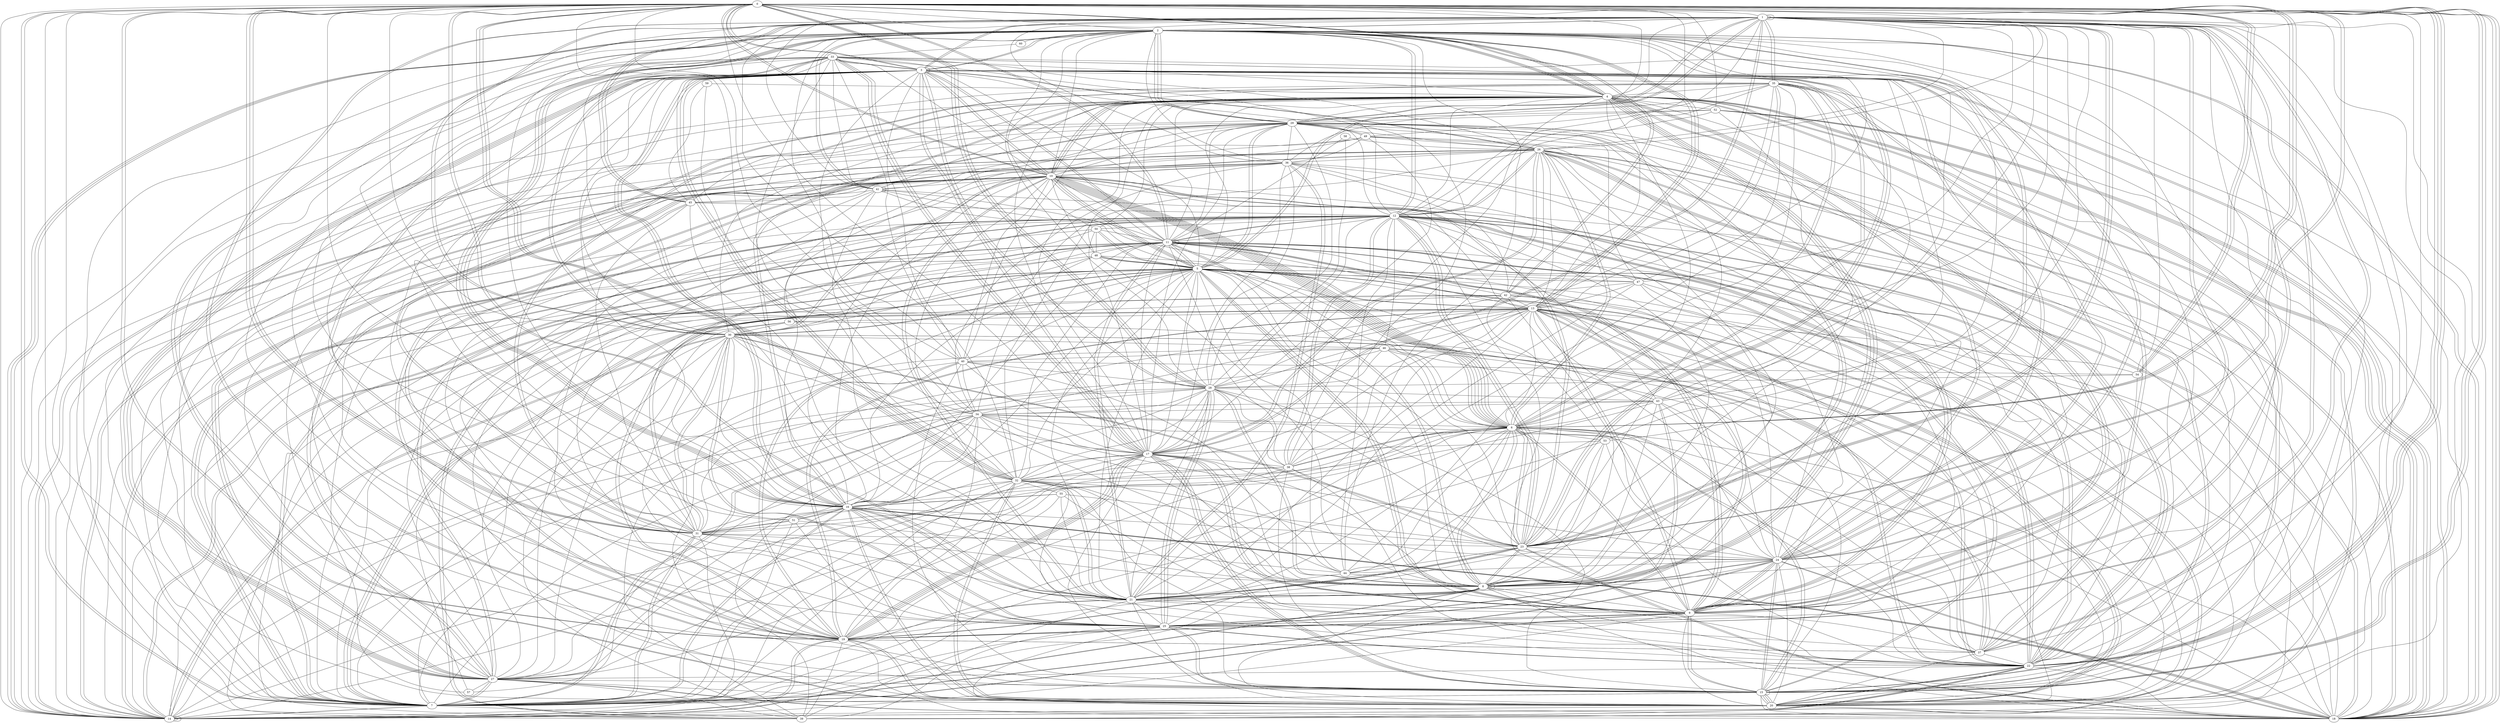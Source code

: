 graph G {
0;
1;
2;
3;
4;
5;
6;
7;
8;
9;
10;
11;
12;
13;
14;
15;
16;
17;
18;
19;
20;
21;
22;
23;
24;
25;
26;
27;
28;
29;
30;
31;
32;
33;
34;
35;
36;
37;
38;
39;
40;
41;
42;
43;
44;
45;
46;
47;
48;
49;
50;
51;
52;
53;
54;
55;
56;
57;
58;
59;
60;
49--36 ;
8--32 ;
17--1 ;
47--2 ;
13--2 ;
9--21 ;
27--6 ;
13--7 ;
33--10 ;
40--5 ;
22--14 ;
1--6 ;
11--11 ;
17--40 ;
22--0 ;
7--14 ;
31--12 ;
1--47 ;
2--18 ;
3--16 ;
6--23 ;
29--49 ;
36--39 ;
37--29 ;
0--37 ;
41--41 ;
24--4 ;
20--47 ;
3--12 ;
17--38 ;
12--14 ;
51--3 ;
0--28 ;
20--32 ;
14--34 ;
16--18 ;
14--10 ;
28--43 ;
0--30 ;
3--1 ;
7--0 ;
32--28 ;
1--5 ;
19--5 ;
4--0 ;
0--4 ;
15--24 ;
1--29 ;
7--14 ;
4--33 ;
13--7 ;
11--30 ;
16--51 ;
30--5 ;
25--30 ;
34--31 ;
43--25 ;
34--19 ;
29--16 ;
12--7 ;
54--0 ;
10--5 ;
27--39 ;
23--0 ;
11--9 ;
45--1 ;
11--21 ;
20--4 ;
21--13 ;
21--10 ;
36--29 ;
4--2 ;
1--9 ;
5--11 ;
14--0 ;
8--24 ;
36--28 ;
28--2 ;
17--3 ;
16--5 ;
44--23 ;
23--12 ;
18--6 ;
52--29 ;
23--1 ;
13--22 ;
0--18 ;
8--19 ;
4--9 ;
17--26 ;
41--45 ;
1--54 ;
12--50 ;
30--39 ;
21--36 ;
19--21 ;
8--29 ;
55--23 ;
7--34 ;
19--8 ;
15--28 ;
20--42 ;
43--2 ;
31--33 ;
17--28 ;
34--44 ;
12--8 ;
45--12 ;
16--30 ;
0--40 ;
18--52 ;
28--38 ;
10--40 ;
4--52 ;
33--31 ;
12--37 ;
19--40 ;
19--25 ;
17--30 ;
13--2 ;
41--2 ;
21--2 ;
11--22 ;
2--29 ;
54--28 ;
19--9 ;
11--0 ;
12--31 ;
5--10 ;
23--3 ;
15--24 ;
16--4 ;
4--10 ;
19--36 ;
27--15 ;
5--18 ;
2--40 ;
44--1 ;
39--13 ;
35--31 ;
27--34 ;
12--7 ;
19--0 ;
26--15 ;
30--4 ;
9--11 ;
52--12 ;
1--37 ;
6--22 ;
47--42 ;
13--34 ;
3--27 ;
10--6 ;
46--13 ;
2--36 ;
37--30 ;
12--37 ;
26--15 ;
12--26 ;
25--1 ;
36--42 ;
8--28 ;
57--13 ;
46--28 ;
23--12 ;
2--60 ;
28--16 ;
10--22 ;
18--52 ;
40--3 ;
38--33 ;
5--19 ;
29--5 ;
1--3 ;
30--46 ;
0--21 ;
18--33 ;
38--22 ;
3--20 ;
1--18 ;
51--31 ;
9--5 ;
33--3 ;
55--27 ;
17--19 ;
53--8 ;
3--16 ;
17--19 ;
6--38 ;
25--13 ;
19--6 ;
11--3 ;
25--31 ;
9--35 ;
22--17 ;
5--10 ;
0--31 ;
24--9 ;
27--45 ;
33--24 ;
24--49 ;
16--2 ;
18--27 ;
25--39 ;
48--50 ;
24--6 ;
51--20 ;
31--45 ;
38--14 ;
13--13 ;
10--23 ;
14--2 ;
23--12 ;
16--0 ;
20--27 ;
3--18 ;
30--19 ;
14--11 ;
19--1 ;
18--0 ;
37--13 ;
11--48 ;
54--0 ;
5--6 ;
20--16 ;
11--0 ;
4--1 ;
9--25 ;
35--4 ;
12--29 ;
43--25 ;
28--3 ;
45--4 ;
54--0 ;
21--41 ;
22--16 ;
11--12 ;
15--15 ;
9--1 ;
6--0 ;
7--16 ;
8--31 ;
9--14 ;
49--29 ;
40--28 ;
9--13 ;
31--32 ;
41--11 ;
30--23 ;
16--25 ;
35--6 ;
35--13 ;
5--14 ;
9--35 ;
21--9 ;
24--33 ;
10--2 ;
15--2 ;
34--16 ;
30--25 ;
51--17 ;
26--19 ;
0--15 ;
15--38 ;
12--9 ;
31--7 ;
15--17 ;
9--8 ;
33--30 ;
17--0 ;
50--4 ;
8--8 ;
18--12 ;
5--9 ;
17--5 ;
38--32 ;
8--23 ;
5--8 ;
2--3 ;
25--9 ;
59--45 ;
40--8 ;
38--35 ;
19--26 ;
19--17 ;
7--15 ;
11--5 ;
15--20 ;
32--0 ;
24--8 ;
46--12 ;
15--6 ;
8--23 ;
46--20 ;
51--16 ;
19--37 ;
22--10 ;
33--14 ;
28--8 ;
8--8 ;
32--7 ;
55--22 ;
3--6 ;
29--28 ;
27--16 ;
14--8 ;
10--27 ;
8--21 ;
11--24 ;
12--18 ;
24--1 ;
6--44 ;
18--24 ;
37--21 ;
3--32 ;
48--30 ;
3--26 ;
18--4 ;
21--8 ;
9--7 ;
2--24 ;
15--6 ;
10--11 ;
38--11 ;
20--14 ;
7--40 ;
3--32 ;
1--23 ;
28--14 ;
6--4 ;
9--13 ;
11--22 ;
37--20 ;
12--32 ;
19--14 ;
20--24 ;
6--46 ;
1--36 ;
15--9 ;
10--4 ;
31--18 ;
39--5 ;
1--49 ;
2--14 ;
23--21 ;
44--12 ;
0--34 ;
41--42 ;
13--26 ;
54--24 ;
5--24 ;
2--20 ;
36--14 ;
18--19 ;
0--6 ;
29--0 ;
9--24 ;
36--35 ;
15--1 ;
8--4 ;
37--5 ;
34--28 ;
11--9 ;
30--10 ;
26--12 ;
24--44 ;
11--14 ;
6--0 ;
4--8 ;
34--6 ;
2--16 ;
27--18 ;
32--10 ;
23--24 ;
18--23 ;
1--21 ;
42--14 ;
5--9 ;
1--8 ;
27--3 ;
15--4 ;
24--3 ;
10--29 ;
17--29 ;
20--15 ;
24--34 ;
22--26 ;
20--0 ;
11--16 ;
24--18 ;
10--7 ;
27--7 ;
50--11 ;
47--12 ;
9--2 ;
48--14 ;
9--19 ;
2--51 ;
14--8 ;
39--34 ;
31--35 ;
6--10 ;
0--21 ;
4--18 ;
56--30 ;
22--0 ;
7--24 ;
27--45 ;
13--7 ;
25--21 ;
23--29 ;
15--4 ;
31--30 ;
22--8 ;
26--0 ;
2--0 ;
5--48 ;
5--28 ;
6--14 ;
17--4 ;
2--12 ;
6--53 ;
21--10 ;
33--5 ;
35--7 ;
38--13 ;
9--20 ;
1--23 ;
4--9 ;
24--13 ;
21--11 ;
27--28 ;
24--1 ;
27--57 ;
26--1 ;
53--3 ;
16--1 ;
20--26 ;
35--43 ;
1--45 ;
19--40 ;
20--13 ;
31--51 ;
47--48 ;
31--30 ;
7--9 ;
4--20 ;
26--7 ;
55--16 ;
12--22 ;
7--11 ;
7--42 ;
24--32 ;
3--10 ;
36--10 ;
28--3 ;
29--41 ;
2--1 ;
2--14 ;
0--28 ;
16--23 ;
29--1 ;
32--9 ;
9--17 ;
31--0 ;
7--46 ;
8--26 ;
27--12 ;
31--23 ;
2--7 ;
1--32 ;
25--1 ;
22--4 ;
31--14 ;
39--21 ;
39--12 ;
55--21 ;
47--29 ;
8--43 ;
37--19 ;
23--46 ;
16--21 ;
24--21 ;
9--4 ;
22--53 ;
33--16 ;
37--22 ;
8--6 ;
15--25 ;
19--2 ;
58--11 ;
2--29 ;
0--3 ;
13--19 ;
5--15 ;
18--3 ;
4--11 ;
4--0 ;
15--0 ;
26--36 ;
1--17 ;
6--10 ;
7--39 ;
4--8 ;
13--54 ;
2--29 ;
50--7 ;
23--30 ;
10--16 ;
21--5 ;
5--30 ;
30--1 ;
44--51 ;
17--9 ;
14--19 ;
30--10 ;
6--25 ;
5--47 ;
17--3 ;
8--6 ;
19--39 ;
14--43 ;
19--29 ;
37--46 ;
40--33 ;
7--24 ;
38--12 ;
11--39 ;
9--12 ;
2--16 ;
0--22 ;
32--43 ;
29--19 ;
60--33 ;
2--41 ;
28--13 ;
44--17 ;
37--43 ;
10--3 ;
28--23 ;
37--9 ;
33--17 ;
26--17 ;
35--44 ;
46--40 ;
0--3 ;
12--2 ;
7--17 ;
17--11 ;
5--50 ;
2--4 ;
25--47 ;
31--57 ;
17--15 ;
58--28 ;
5--25 ;
29--11 ;
22--0 ;
27--5 ;
9--24 ;
9--17 ;
26--34 ;
48--16 ;
6--10 ;
2--24 ;
24--38 ;
31--0 ;
21--44 ;
11--11 ;
55--16 ;
20--22 ;
1--1 ;
15--0 ;
20--18 ;
20--19 ;
6--23 ;
9--12 ;
4--8 ;
49--27 ;
25--10 ;
12--27 ;
7--25 ;
21--32 ;
22--25 ;
4--18 ;
6--26 ;
26--9 ;
18--11 ;
5--29 ;
8--17 ;
53--17 ;
15--20 ;
6--9 ;
15--49 ;
0--12 ;
10--41 ;
6--6 ;
3--3 ;
29--19 ;
11--7 ;
6--3 ;
43--6 ;
44--8 ;
11--20 ;
10--0 ;
1--45 ;
12--11 ;
18--52 ;
22--25 ;
7--56 ;
21--45 ;
32--21 ;
48--5 ;
15--11 ;
49--56 ;
12--28 ;
10--4 ;
6--16 ;
14--14 ;
27--10 ;
14--10 ;
18--23 ;
11--15 ;
15--9 ;
45--10 ;
4--24 ;
28--21 ;
1--41 ;
30--14 ;
52--7 ;
25--13 ;
25--15 ;
7--27 ;
13--22 ;
20--15 ;
15--41 ;
4--48 ;
31--7 ;
27--4 ;
17--32 ;
32--5 ;
39--0 ;
27--50 ;
16--7 ;
2--44 ;
10--27 ;
36--17 ;
19--1 ;
39--46 ;
5--23 ;
11--22 ;
59--32 ;
15--17 ;
3--23 ;
23--2 ;
2--20 ;
1--35 ;
13--56 ;
28--7 ;
29--20 ;
7--33 ;
5--50 ;
34--37 ;
18--34 ;
4--12 ;
35--21 ;
8--48 ;
33--26 ;
8--42 ;
53--42 ;
9--6 ;
6--10 ;
23--53 ;
0--1 ;
48--5 ;
13--39 ;
25--41 ;
8--36 ;
19--17 ;
16--25 ;
36--16 ;
3--32 ;
10--13 ;
27--56 ;
12--11 ;
3--27 ;
8--7 ;
1--39 ;
3--35 ;
14--29 ;
17--33 ;
35--22 ;
47--9 ;
25--28 ;
7--6 ;
8--16 ;
28--0 ;
58--26 ;
23--3 ;
2--42 ;
19--0 ;
8--20 ;
23--52 ;
38--4 ;
20--56 ;
16--3 ;
8--11 ;
30--34 ;
25--3 ;
5--22 ;
22--5 ;
0--32 ;
18--26 ;
15--33 ;
25--33 ;
5--44 ;
13--20 ;
3--31 ;
42--26 ;
11--32 ;
1--22 ;
1--43 ;
15--18 ;
47--21 ;
1--35 ;
29--8 ;
21--36 ;
42--27 ;
13--4 ;
30--33 ;
7--21 ;
15--32 ;
2--3 ;
20--16 ;
41--9 ;
1--1 ;
13--11 ;
51--7 ;
5--1 ;
32--19 ;
32--0 ;
22--20 ;
27--26 ;
48--10 ;
13--5 ;
42--18 ;
15--40 ;
26--14 ;
1--2 ;
31--1 ;
14--49 ;
17--20 ;
1--30 ;
16--18 ;
31--6 ;
52--0 ;
32--55 ;
35--12 ;
14--26 ;
34--36 ;
29--9 ;
34--33 ;
33--3 ;
31--16 ;
37--30 ;
22--27 ;
4--2 ;
17--33 ;
26--18 ;
13--20 ;
25--28 ;
34--8 ;
36--24 ;
26--29 ;
31--4 ;
5--13 ;
20--18 ;
35--6 ;
40--4 ;
24--3 ;
23--2 ;
18--2 ;
23--0 ;
3--30 ;
50--2 ;
4--31 ;
17--50 ;
30--7 ;
10--18 ;
22--18 ;
16--2 ;
42--13 ;
12--7 ;
0--7 ;
13--19 ;
19--20 ;
26--6 ;
38--6 ;
25--28 ;
14--5 ;
14--22 ;
18--0 ;
13--31 ;
6--41 ;
3--27 ;
12--38 ;
10--23 ;
10--36 ;
16--32 ;
2--13 ;
57--12 ;
10--0 ;
38--21 ;
42--28 ;
14--30 ;
12--43 ;
15--21 ;
1--2 ;
25--2 ;
7--53 ;
15--7 ;
22--14 ;
8--11 ;
23--21 ;
5--43 ;
15--46 ;
17--35 ;
11--3 ;
34--40 ;
34--7 ;
26--3 ;
41--4 ;
4--16 ;
6--10 ;
38--19 ;
20--32 ;
35--15 ;
17--14 ;
4--5 ;
53--2 ;
27--29 ;
1--37 ;
32--13 ;
2--42 ;
16--21 ;
25--19 ;
21--23 ;
14--14 ;
18--8 ;
18--16 ;
25--18 ;
17--34 ;
6--10 ;
39--5 ;
59--4 ;
13--47 ;
3--34 ;
43--34 ;
13--6 ;
40--54 ;
20--43 ;
33--41 ;
22--26 ;
17--49 ;
49--26 ;
22--26 ;
}
